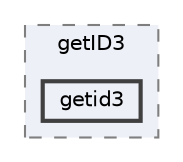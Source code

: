 digraph "app/Services/Libraries/getID3/getid3"
{
 // LATEX_PDF_SIZE
  bgcolor="transparent";
  edge [fontname=Helvetica,fontsize=10,labelfontname=Helvetica,labelfontsize=10];
  node [fontname=Helvetica,fontsize=10,shape=box,height=0.2,width=0.4];
  compound=true
  subgraph clusterdir_e0f6dbb3a20ca5501204fe912c2bf9eb {
    graph [ bgcolor="#edf0f7", pencolor="grey50", label="getID3", fontname=Helvetica,fontsize=10 style="filled,dashed", URL="dir_e0f6dbb3a20ca5501204fe912c2bf9eb.html",tooltip=""]
  dir_10c03dfbe90d612afc9a548494d96f7d [label="getid3", fillcolor="#edf0f7", color="grey25", style="filled,bold", URL="dir_10c03dfbe90d612afc9a548494d96f7d.html",tooltip=""];
  }
}
